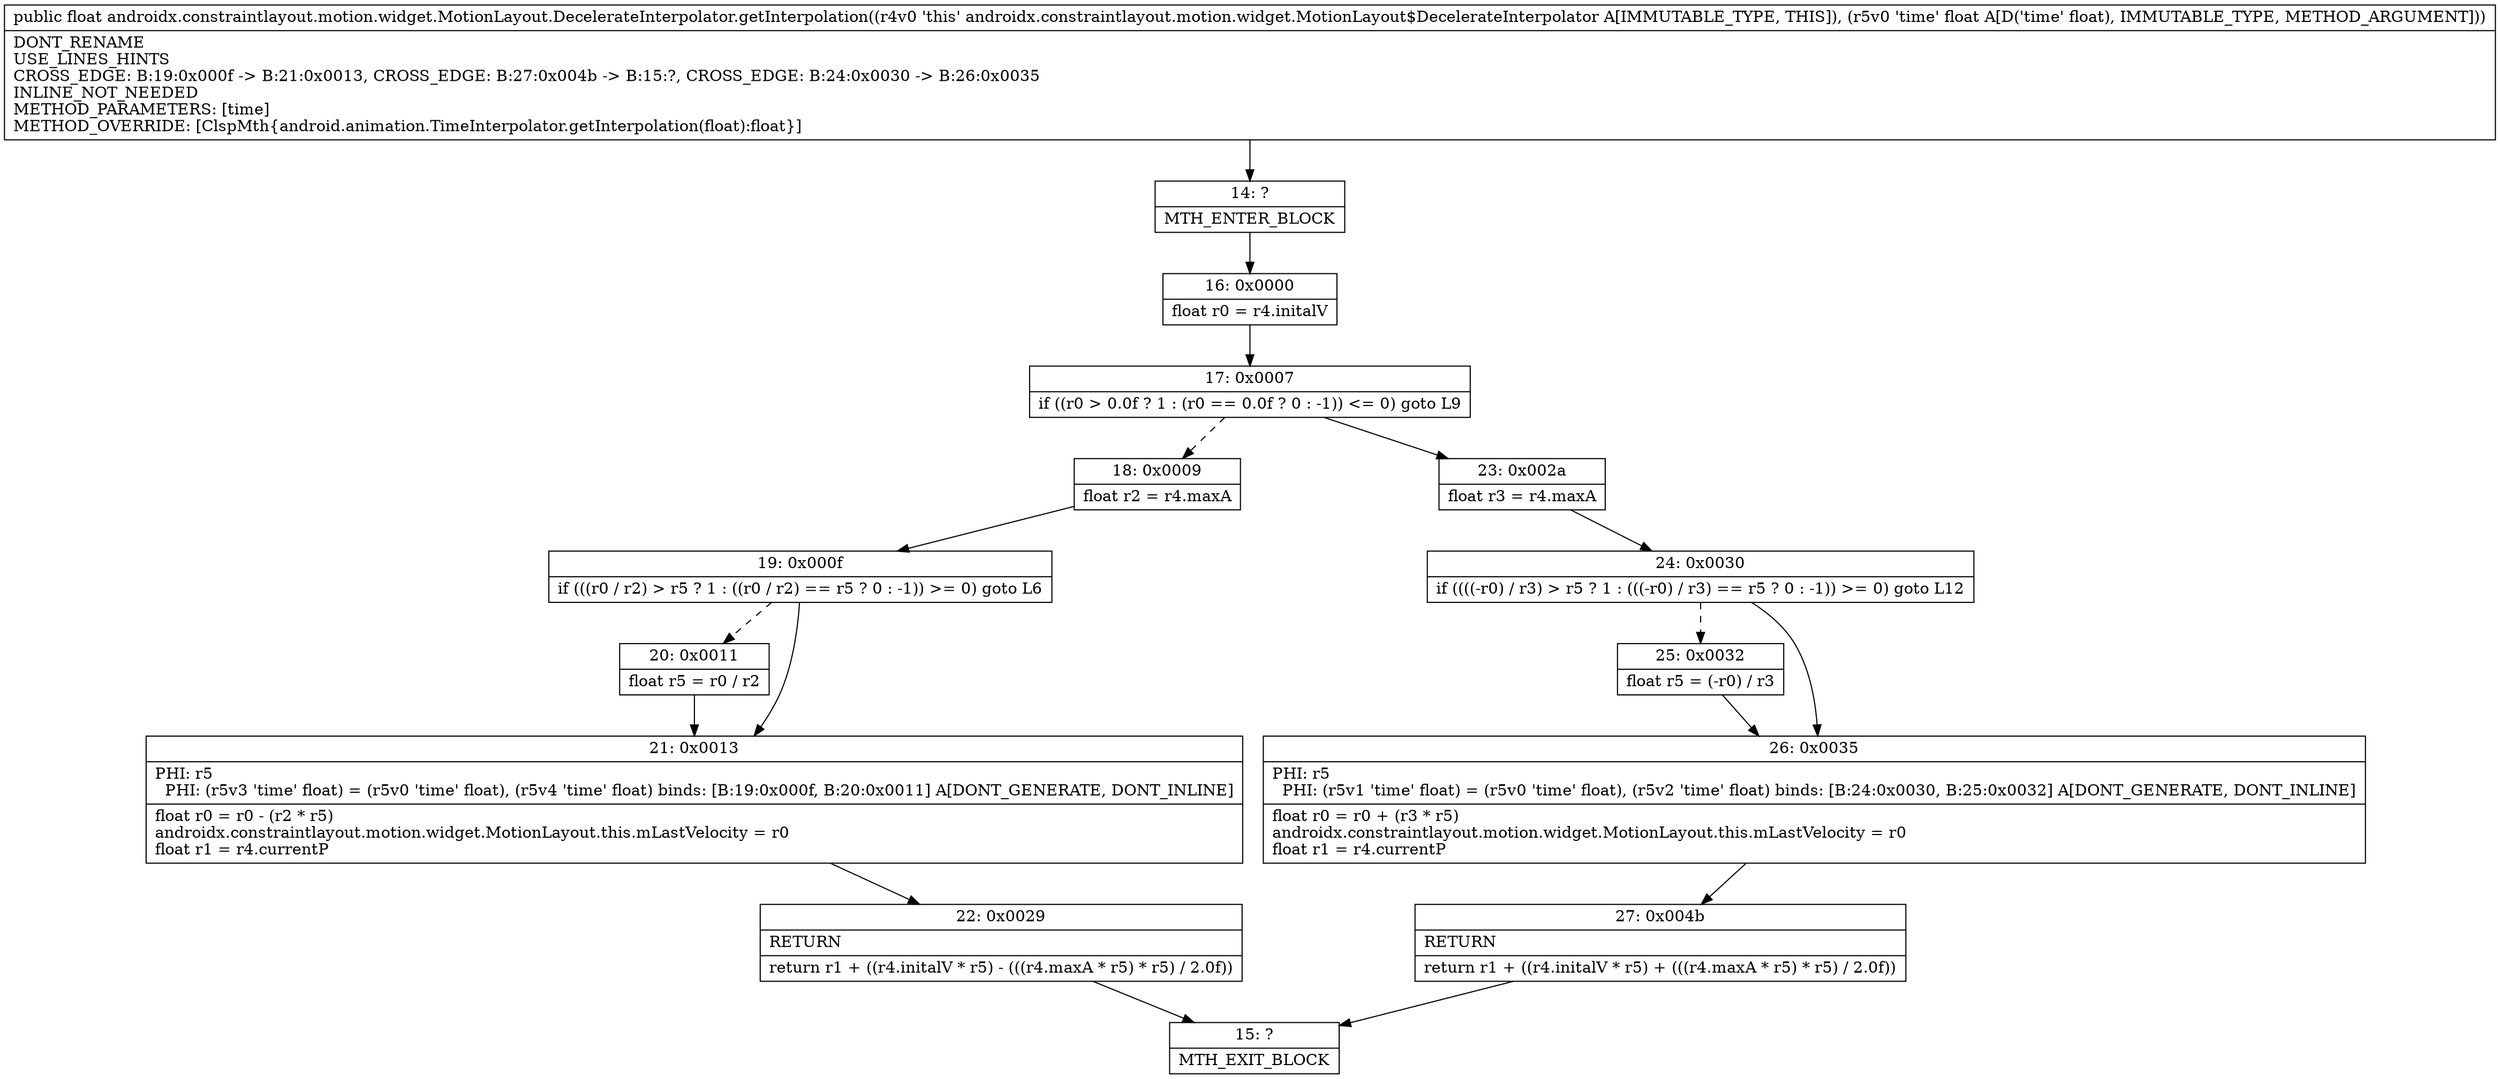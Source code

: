 digraph "CFG forandroidx.constraintlayout.motion.widget.MotionLayout.DecelerateInterpolator.getInterpolation(F)F" {
Node_14 [shape=record,label="{14\:\ ?|MTH_ENTER_BLOCK\l}"];
Node_16 [shape=record,label="{16\:\ 0x0000|float r0 = r4.initalV\l}"];
Node_17 [shape=record,label="{17\:\ 0x0007|if ((r0 \> 0.0f ? 1 : (r0 == 0.0f ? 0 : \-1)) \<= 0) goto L9\l}"];
Node_18 [shape=record,label="{18\:\ 0x0009|float r2 = r4.maxA\l}"];
Node_19 [shape=record,label="{19\:\ 0x000f|if (((r0 \/ r2) \> r5 ? 1 : ((r0 \/ r2) == r5 ? 0 : \-1)) \>= 0) goto L6\l}"];
Node_20 [shape=record,label="{20\:\ 0x0011|float r5 = r0 \/ r2\l}"];
Node_21 [shape=record,label="{21\:\ 0x0013|PHI: r5 \l  PHI: (r5v3 'time' float) = (r5v0 'time' float), (r5v4 'time' float) binds: [B:19:0x000f, B:20:0x0011] A[DONT_GENERATE, DONT_INLINE]\l|float r0 = r0 \- (r2 * r5)\landroidx.constraintlayout.motion.widget.MotionLayout.this.mLastVelocity = r0\lfloat r1 = r4.currentP\l}"];
Node_22 [shape=record,label="{22\:\ 0x0029|RETURN\l|return r1 + ((r4.initalV * r5) \- (((r4.maxA * r5) * r5) \/ 2.0f))\l}"];
Node_15 [shape=record,label="{15\:\ ?|MTH_EXIT_BLOCK\l}"];
Node_23 [shape=record,label="{23\:\ 0x002a|float r3 = r4.maxA\l}"];
Node_24 [shape=record,label="{24\:\ 0x0030|if ((((\-r0) \/ r3) \> r5 ? 1 : (((\-r0) \/ r3) == r5 ? 0 : \-1)) \>= 0) goto L12\l}"];
Node_25 [shape=record,label="{25\:\ 0x0032|float r5 = (\-r0) \/ r3\l}"];
Node_26 [shape=record,label="{26\:\ 0x0035|PHI: r5 \l  PHI: (r5v1 'time' float) = (r5v0 'time' float), (r5v2 'time' float) binds: [B:24:0x0030, B:25:0x0032] A[DONT_GENERATE, DONT_INLINE]\l|float r0 = r0 + (r3 * r5)\landroidx.constraintlayout.motion.widget.MotionLayout.this.mLastVelocity = r0\lfloat r1 = r4.currentP\l}"];
Node_27 [shape=record,label="{27\:\ 0x004b|RETURN\l|return r1 + ((r4.initalV * r5) + (((r4.maxA * r5) * r5) \/ 2.0f))\l}"];
MethodNode[shape=record,label="{public float androidx.constraintlayout.motion.widget.MotionLayout.DecelerateInterpolator.getInterpolation((r4v0 'this' androidx.constraintlayout.motion.widget.MotionLayout$DecelerateInterpolator A[IMMUTABLE_TYPE, THIS]), (r5v0 'time' float A[D('time' float), IMMUTABLE_TYPE, METHOD_ARGUMENT]))  | DONT_RENAME\lUSE_LINES_HINTS\lCROSS_EDGE: B:19:0x000f \-\> B:21:0x0013, CROSS_EDGE: B:27:0x004b \-\> B:15:?, CROSS_EDGE: B:24:0x0030 \-\> B:26:0x0035\lINLINE_NOT_NEEDED\lMETHOD_PARAMETERS: [time]\lMETHOD_OVERRIDE: [ClspMth\{android.animation.TimeInterpolator.getInterpolation(float):float\}]\l}"];
MethodNode -> Node_14;Node_14 -> Node_16;
Node_16 -> Node_17;
Node_17 -> Node_18[style=dashed];
Node_17 -> Node_23;
Node_18 -> Node_19;
Node_19 -> Node_20[style=dashed];
Node_19 -> Node_21;
Node_20 -> Node_21;
Node_21 -> Node_22;
Node_22 -> Node_15;
Node_23 -> Node_24;
Node_24 -> Node_25[style=dashed];
Node_24 -> Node_26;
Node_25 -> Node_26;
Node_26 -> Node_27;
Node_27 -> Node_15;
}

